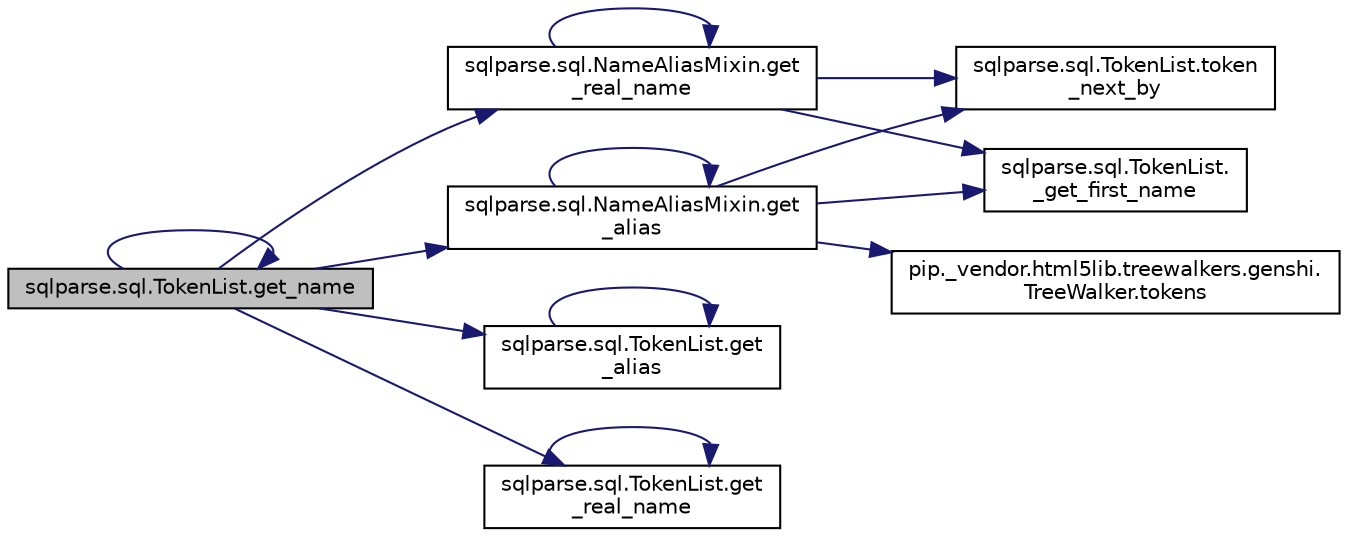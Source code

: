 digraph "sqlparse.sql.TokenList.get_name"
{
 // LATEX_PDF_SIZE
  edge [fontname="Helvetica",fontsize="10",labelfontname="Helvetica",labelfontsize="10"];
  node [fontname="Helvetica",fontsize="10",shape=record];
  rankdir="LR";
  Node1 [label="sqlparse.sql.TokenList.get_name",height=0.2,width=0.4,color="black", fillcolor="grey75", style="filled", fontcolor="black",tooltip=" "];
  Node1 -> Node2 [color="midnightblue",fontsize="10",style="solid",fontname="Helvetica"];
  Node2 [label="sqlparse.sql.NameAliasMixin.get\l_alias",height=0.2,width=0.4,color="black", fillcolor="white", style="filled",URL="$d2/d15/classsqlparse_1_1sql_1_1_name_alias_mixin.html#a6c3f327be91a0dd5cbb1fe677ca4b982",tooltip=" "];
  Node2 -> Node3 [color="midnightblue",fontsize="10",style="solid",fontname="Helvetica"];
  Node3 [label="sqlparse.sql.TokenList.\l_get_first_name",height=0.2,width=0.4,color="black", fillcolor="white", style="filled",URL="$d4/d1a/classsqlparse_1_1sql_1_1_token_list.html#a1db47da5f67acba0ef325d2b83e1375d",tooltip=" "];
  Node2 -> Node2 [color="midnightblue",fontsize="10",style="solid",fontname="Helvetica"];
  Node2 -> Node4 [color="midnightblue",fontsize="10",style="solid",fontname="Helvetica"];
  Node4 [label="sqlparse.sql.TokenList.token\l_next_by",height=0.2,width=0.4,color="black", fillcolor="white", style="filled",URL="$d4/d1a/classsqlparse_1_1sql_1_1_token_list.html#a9c759859fae364b4c6fb161e55643a71",tooltip=" "];
  Node2 -> Node5 [color="midnightblue",fontsize="10",style="solid",fontname="Helvetica"];
  Node5 [label="pip._vendor.html5lib.treewalkers.genshi.\lTreeWalker.tokens",height=0.2,width=0.4,color="black", fillcolor="white", style="filled",URL="$db/d04/classpip_1_1__vendor_1_1html5lib_1_1treewalkers_1_1genshi_1_1_tree_walker.html#aaa7cd4013932d988edef6e126ab998a3",tooltip=" "];
  Node1 -> Node6 [color="midnightblue",fontsize="10",style="solid",fontname="Helvetica"];
  Node6 [label="sqlparse.sql.TokenList.get\l_alias",height=0.2,width=0.4,color="black", fillcolor="white", style="filled",URL="$d4/d1a/classsqlparse_1_1sql_1_1_token_list.html#a9f27a93f3f0fa30520b8435471400a9e",tooltip=" "];
  Node6 -> Node6 [color="midnightblue",fontsize="10",style="solid",fontname="Helvetica"];
  Node1 -> Node1 [color="midnightblue",fontsize="10",style="solid",fontname="Helvetica"];
  Node1 -> Node7 [color="midnightblue",fontsize="10",style="solid",fontname="Helvetica"];
  Node7 [label="sqlparse.sql.NameAliasMixin.get\l_real_name",height=0.2,width=0.4,color="black", fillcolor="white", style="filled",URL="$d2/d15/classsqlparse_1_1sql_1_1_name_alias_mixin.html#a9ac1785df0dde6604e38d89f60040ba5",tooltip=" "];
  Node7 -> Node3 [color="midnightblue",fontsize="10",style="solid",fontname="Helvetica"];
  Node7 -> Node7 [color="midnightblue",fontsize="10",style="solid",fontname="Helvetica"];
  Node7 -> Node4 [color="midnightblue",fontsize="10",style="solid",fontname="Helvetica"];
  Node1 -> Node8 [color="midnightblue",fontsize="10",style="solid",fontname="Helvetica"];
  Node8 [label="sqlparse.sql.TokenList.get\l_real_name",height=0.2,width=0.4,color="black", fillcolor="white", style="filled",URL="$d4/d1a/classsqlparse_1_1sql_1_1_token_list.html#ac68ea243a1a9f247c23ebe65417643fc",tooltip=" "];
  Node8 -> Node8 [color="midnightblue",fontsize="10",style="solid",fontname="Helvetica"];
}
